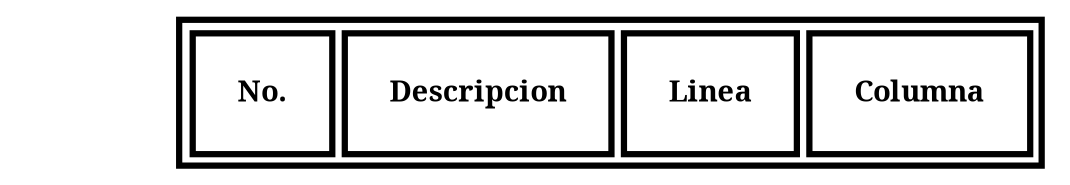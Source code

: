 digraph G {Start[label="", shape=none]
a0[shape=none label=<<TABLE align="center" border="3" cellspacing="3" cellpadding="20"><TR><TD><FONT FACE="bold">No.</FONT></TD><TD><FONT FACE="bold">Descripcion</FONT></TD><TD><FONT FACE="bold">Linea</FONT></TD><TD><FONT FACE="bold">Columna</FONT></TD></TR></TABLE>>];}